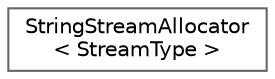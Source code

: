 digraph "Graphical Class Hierarchy"
{
 // LATEX_PDF_SIZE
  bgcolor="transparent";
  edge [fontname=Helvetica,fontsize=10,labelfontname=Helvetica,labelfontsize=10];
  node [fontname=Helvetica,fontsize=10,shape=box,height=0.2,width=0.4];
  rankdir="LR";
  Node0 [id="Node000000",label="StringStreamAllocator\l\< StreamType \>",height=0.2,width=0.4,color="grey40", fillcolor="white", style="filled",URL="$classFoam_1_1Detail_1_1StringStreamAllocator.html",tooltip=" "];
}
